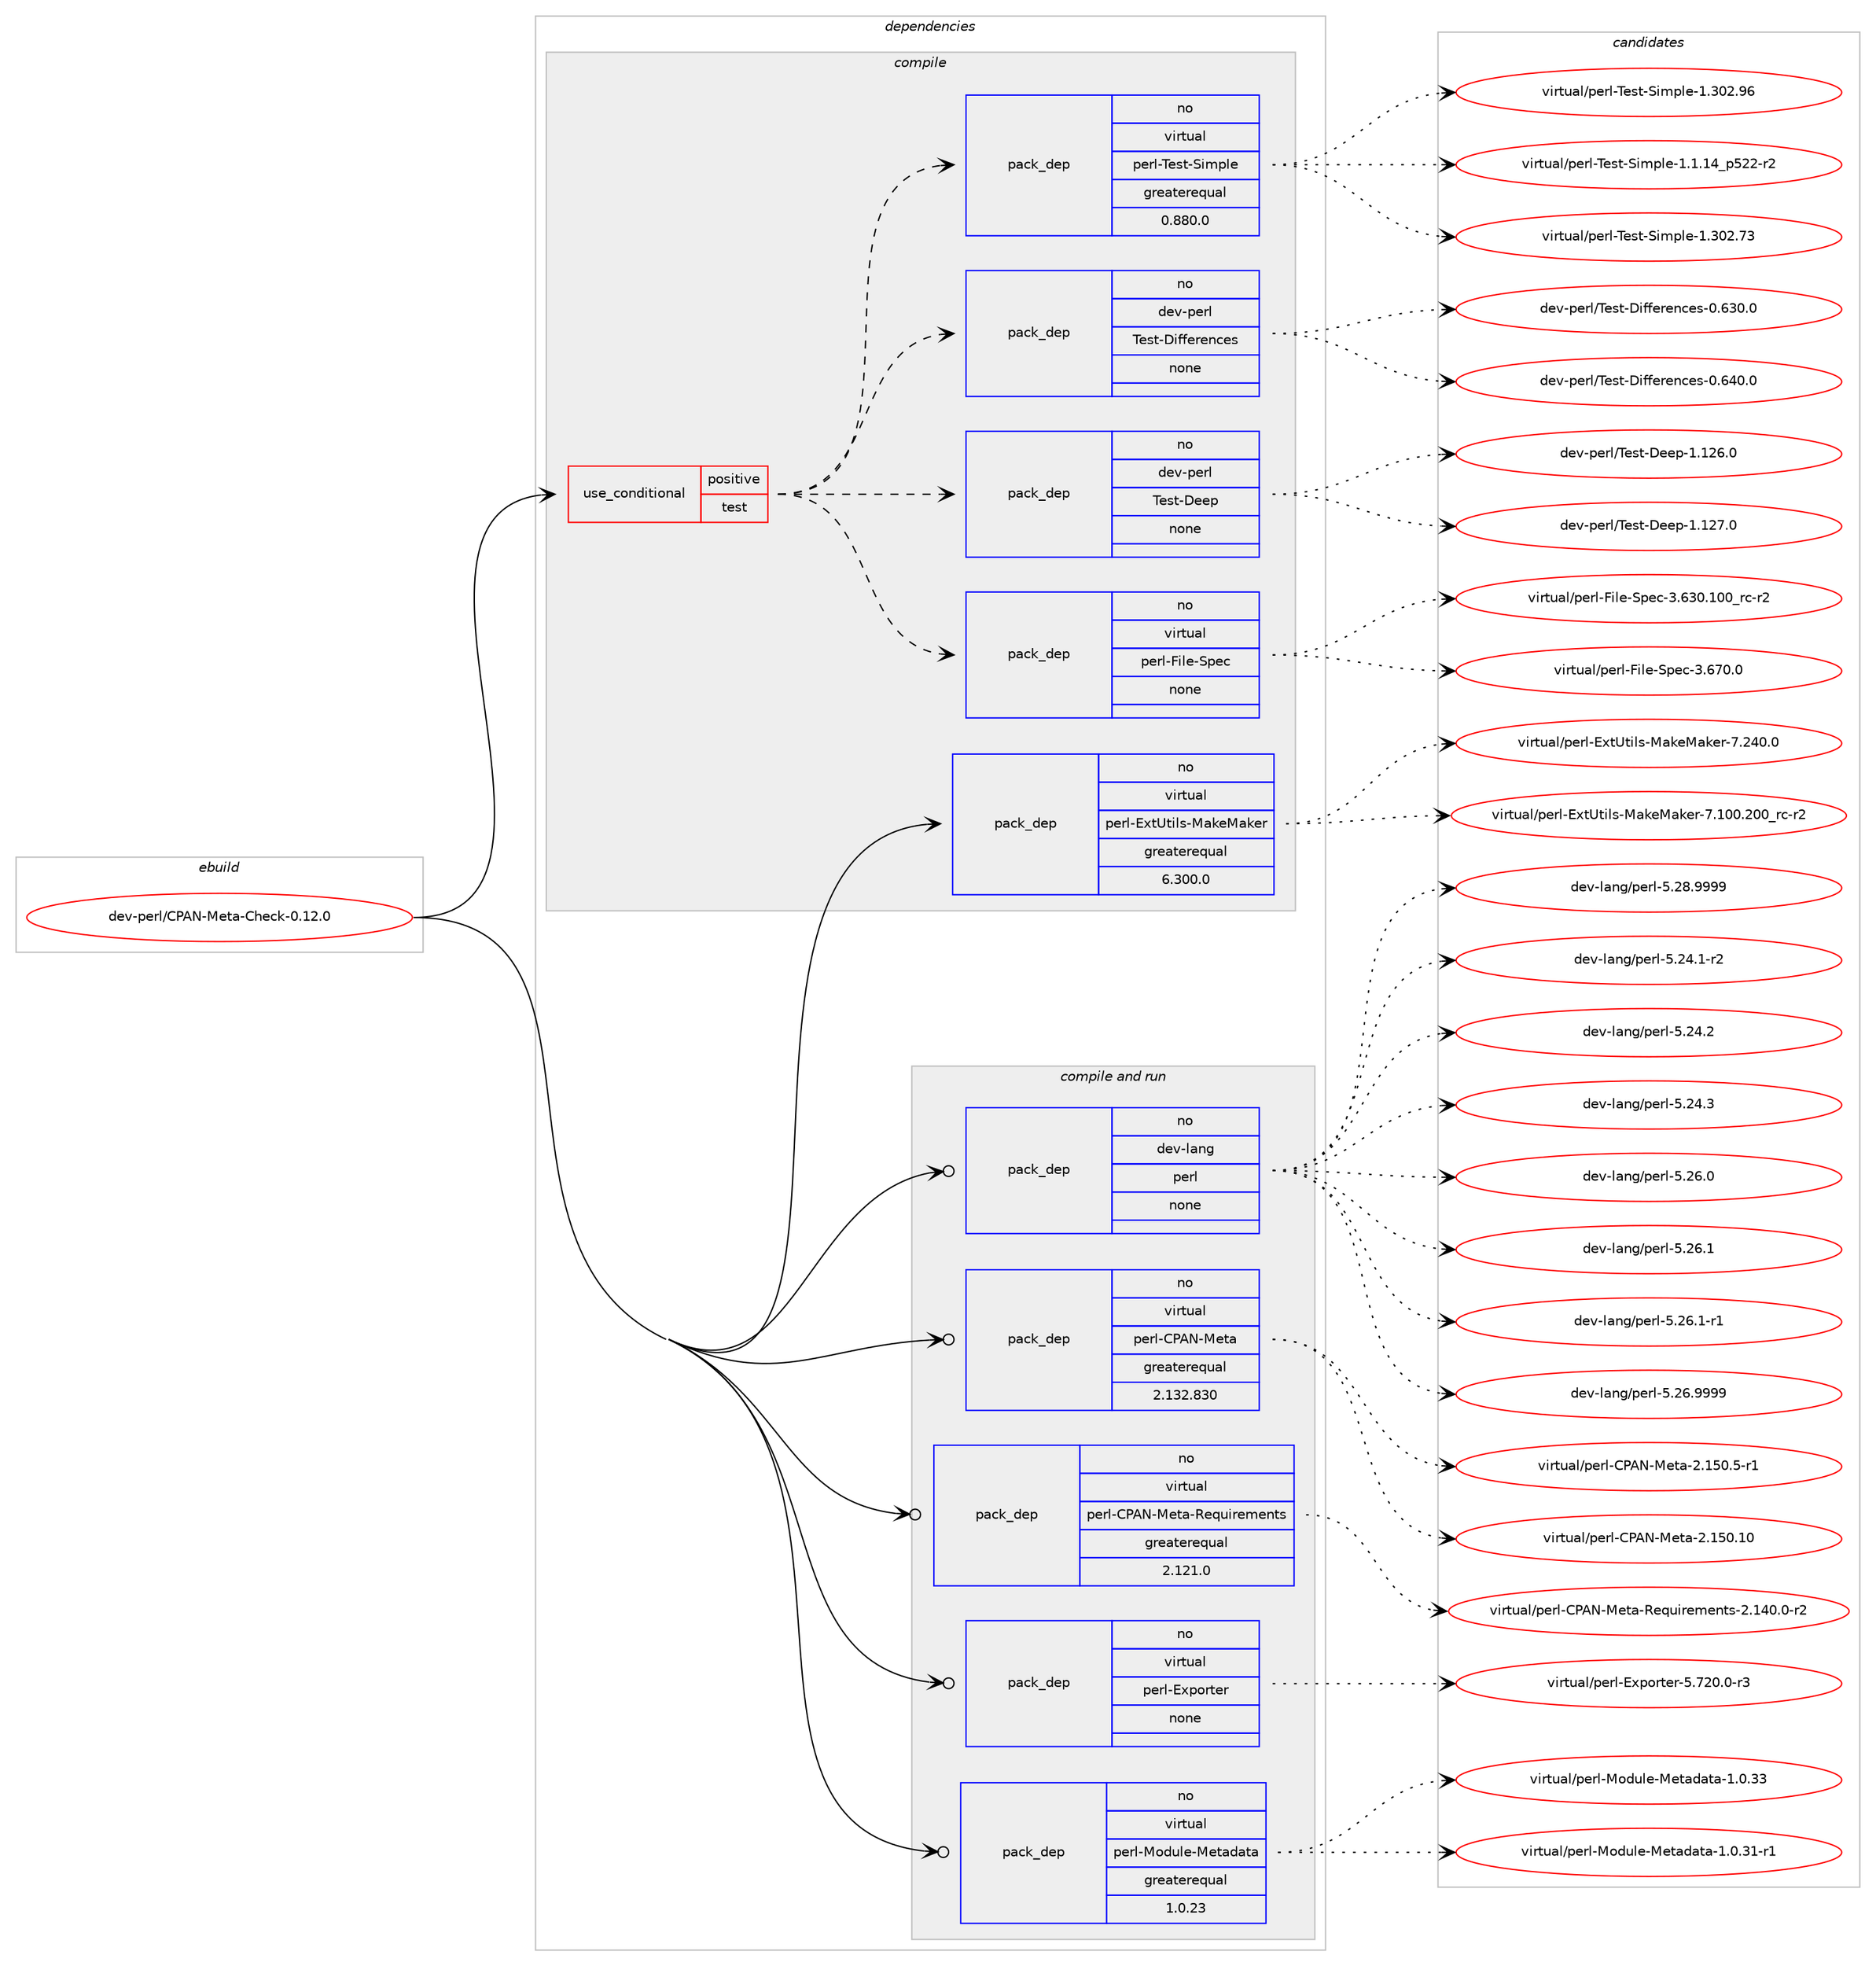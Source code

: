 digraph prolog {

# *************
# Graph options
# *************

newrank=true;
concentrate=true;
compound=true;
graph [rankdir=LR,fontname=Helvetica,fontsize=10,ranksep=1.5];#, ranksep=2.5, nodesep=0.2];
edge  [arrowhead=vee];
node  [fontname=Helvetica,fontsize=10];

# **********
# The ebuild
# **********

subgraph cluster_leftcol {
color=gray;
rank=same;
label=<<i>ebuild</i>>;
id [label="dev-perl/CPAN-Meta-Check-0.12.0", color=red, width=4, href="../dev-perl/CPAN-Meta-Check-0.12.0.svg"];
}

# ****************
# The dependencies
# ****************

subgraph cluster_midcol {
color=gray;
label=<<i>dependencies</i>>;
subgraph cluster_compile {
fillcolor="#eeeeee";
style=filled;
label=<<i>compile</i>>;
subgraph cond26737 {
dependency125623 [label=<<TABLE BORDER="0" CELLBORDER="1" CELLSPACING="0" CELLPADDING="4"><TR><TD ROWSPAN="3" CELLPADDING="10">use_conditional</TD></TR><TR><TD>positive</TD></TR><TR><TD>test</TD></TR></TABLE>>, shape=none, color=red];
subgraph pack95225 {
dependency125624 [label=<<TABLE BORDER="0" CELLBORDER="1" CELLSPACING="0" CELLPADDING="4" WIDTH="220"><TR><TD ROWSPAN="6" CELLPADDING="30">pack_dep</TD></TR><TR><TD WIDTH="110">no</TD></TR><TR><TD>virtual</TD></TR><TR><TD>perl-File-Spec</TD></TR><TR><TD>none</TD></TR><TR><TD></TD></TR></TABLE>>, shape=none, color=blue];
}
dependency125623:e -> dependency125624:w [weight=20,style="dashed",arrowhead="vee"];
subgraph pack95226 {
dependency125625 [label=<<TABLE BORDER="0" CELLBORDER="1" CELLSPACING="0" CELLPADDING="4" WIDTH="220"><TR><TD ROWSPAN="6" CELLPADDING="30">pack_dep</TD></TR><TR><TD WIDTH="110">no</TD></TR><TR><TD>dev-perl</TD></TR><TR><TD>Test-Deep</TD></TR><TR><TD>none</TD></TR><TR><TD></TD></TR></TABLE>>, shape=none, color=blue];
}
dependency125623:e -> dependency125625:w [weight=20,style="dashed",arrowhead="vee"];
subgraph pack95227 {
dependency125626 [label=<<TABLE BORDER="0" CELLBORDER="1" CELLSPACING="0" CELLPADDING="4" WIDTH="220"><TR><TD ROWSPAN="6" CELLPADDING="30">pack_dep</TD></TR><TR><TD WIDTH="110">no</TD></TR><TR><TD>dev-perl</TD></TR><TR><TD>Test-Differences</TD></TR><TR><TD>none</TD></TR><TR><TD></TD></TR></TABLE>>, shape=none, color=blue];
}
dependency125623:e -> dependency125626:w [weight=20,style="dashed",arrowhead="vee"];
subgraph pack95228 {
dependency125627 [label=<<TABLE BORDER="0" CELLBORDER="1" CELLSPACING="0" CELLPADDING="4" WIDTH="220"><TR><TD ROWSPAN="6" CELLPADDING="30">pack_dep</TD></TR><TR><TD WIDTH="110">no</TD></TR><TR><TD>virtual</TD></TR><TR><TD>perl-Test-Simple</TD></TR><TR><TD>greaterequal</TD></TR><TR><TD>0.880.0</TD></TR></TABLE>>, shape=none, color=blue];
}
dependency125623:e -> dependency125627:w [weight=20,style="dashed",arrowhead="vee"];
}
id:e -> dependency125623:w [weight=20,style="solid",arrowhead="vee"];
subgraph pack95229 {
dependency125628 [label=<<TABLE BORDER="0" CELLBORDER="1" CELLSPACING="0" CELLPADDING="4" WIDTH="220"><TR><TD ROWSPAN="6" CELLPADDING="30">pack_dep</TD></TR><TR><TD WIDTH="110">no</TD></TR><TR><TD>virtual</TD></TR><TR><TD>perl-ExtUtils-MakeMaker</TD></TR><TR><TD>greaterequal</TD></TR><TR><TD>6.300.0</TD></TR></TABLE>>, shape=none, color=blue];
}
id:e -> dependency125628:w [weight=20,style="solid",arrowhead="vee"];
}
subgraph cluster_compileandrun {
fillcolor="#eeeeee";
style=filled;
label=<<i>compile and run</i>>;
subgraph pack95230 {
dependency125629 [label=<<TABLE BORDER="0" CELLBORDER="1" CELLSPACING="0" CELLPADDING="4" WIDTH="220"><TR><TD ROWSPAN="6" CELLPADDING="30">pack_dep</TD></TR><TR><TD WIDTH="110">no</TD></TR><TR><TD>dev-lang</TD></TR><TR><TD>perl</TD></TR><TR><TD>none</TD></TR><TR><TD></TD></TR></TABLE>>, shape=none, color=blue];
}
id:e -> dependency125629:w [weight=20,style="solid",arrowhead="odotvee"];
subgraph pack95231 {
dependency125630 [label=<<TABLE BORDER="0" CELLBORDER="1" CELLSPACING="0" CELLPADDING="4" WIDTH="220"><TR><TD ROWSPAN="6" CELLPADDING="30">pack_dep</TD></TR><TR><TD WIDTH="110">no</TD></TR><TR><TD>virtual</TD></TR><TR><TD>perl-CPAN-Meta</TD></TR><TR><TD>greaterequal</TD></TR><TR><TD>2.132.830</TD></TR></TABLE>>, shape=none, color=blue];
}
id:e -> dependency125630:w [weight=20,style="solid",arrowhead="odotvee"];
subgraph pack95232 {
dependency125631 [label=<<TABLE BORDER="0" CELLBORDER="1" CELLSPACING="0" CELLPADDING="4" WIDTH="220"><TR><TD ROWSPAN="6" CELLPADDING="30">pack_dep</TD></TR><TR><TD WIDTH="110">no</TD></TR><TR><TD>virtual</TD></TR><TR><TD>perl-CPAN-Meta-Requirements</TD></TR><TR><TD>greaterequal</TD></TR><TR><TD>2.121.0</TD></TR></TABLE>>, shape=none, color=blue];
}
id:e -> dependency125631:w [weight=20,style="solid",arrowhead="odotvee"];
subgraph pack95233 {
dependency125632 [label=<<TABLE BORDER="0" CELLBORDER="1" CELLSPACING="0" CELLPADDING="4" WIDTH="220"><TR><TD ROWSPAN="6" CELLPADDING="30">pack_dep</TD></TR><TR><TD WIDTH="110">no</TD></TR><TR><TD>virtual</TD></TR><TR><TD>perl-Exporter</TD></TR><TR><TD>none</TD></TR><TR><TD></TD></TR></TABLE>>, shape=none, color=blue];
}
id:e -> dependency125632:w [weight=20,style="solid",arrowhead="odotvee"];
subgraph pack95234 {
dependency125633 [label=<<TABLE BORDER="0" CELLBORDER="1" CELLSPACING="0" CELLPADDING="4" WIDTH="220"><TR><TD ROWSPAN="6" CELLPADDING="30">pack_dep</TD></TR><TR><TD WIDTH="110">no</TD></TR><TR><TD>virtual</TD></TR><TR><TD>perl-Module-Metadata</TD></TR><TR><TD>greaterequal</TD></TR><TR><TD>1.0.23</TD></TR></TABLE>>, shape=none, color=blue];
}
id:e -> dependency125633:w [weight=20,style="solid",arrowhead="odotvee"];
}
subgraph cluster_run {
fillcolor="#eeeeee";
style=filled;
label=<<i>run</i>>;
}
}

# **************
# The candidates
# **************

subgraph cluster_choices {
rank=same;
color=gray;
label=<<i>candidates</i>>;

subgraph choice95225 {
color=black;
nodesep=1;
choice118105114116117971084711210111410845701051081014583112101994551465451484649484895114994511450 [label="virtual/perl-File-Spec-3.630.100_rc-r2", color=red, width=4,href="../virtual/perl-File-Spec-3.630.100_rc-r2.svg"];
choice118105114116117971084711210111410845701051081014583112101994551465455484648 [label="virtual/perl-File-Spec-3.670.0", color=red, width=4,href="../virtual/perl-File-Spec-3.670.0.svg"];
dependency125624:e -> choice118105114116117971084711210111410845701051081014583112101994551465451484649484895114994511450:w [style=dotted,weight="100"];
dependency125624:e -> choice118105114116117971084711210111410845701051081014583112101994551465455484648:w [style=dotted,weight="100"];
}
subgraph choice95226 {
color=black;
nodesep=1;
choice10010111845112101114108478410111511645681011011124549464950544648 [label="dev-perl/Test-Deep-1.126.0", color=red, width=4,href="../dev-perl/Test-Deep-1.126.0.svg"];
choice10010111845112101114108478410111511645681011011124549464950554648 [label="dev-perl/Test-Deep-1.127.0", color=red, width=4,href="../dev-perl/Test-Deep-1.127.0.svg"];
dependency125625:e -> choice10010111845112101114108478410111511645681011011124549464950544648:w [style=dotted,weight="100"];
dependency125625:e -> choice10010111845112101114108478410111511645681011011124549464950554648:w [style=dotted,weight="100"];
}
subgraph choice95227 {
color=black;
nodesep=1;
choice1001011184511210111410847841011151164568105102102101114101110991011154548465451484648 [label="dev-perl/Test-Differences-0.630.0", color=red, width=4,href="../dev-perl/Test-Differences-0.630.0.svg"];
choice1001011184511210111410847841011151164568105102102101114101110991011154548465452484648 [label="dev-perl/Test-Differences-0.640.0", color=red, width=4,href="../dev-perl/Test-Differences-0.640.0.svg"];
dependency125626:e -> choice1001011184511210111410847841011151164568105102102101114101110991011154548465451484648:w [style=dotted,weight="100"];
dependency125626:e -> choice1001011184511210111410847841011151164568105102102101114101110991011154548465452484648:w [style=dotted,weight="100"];
}
subgraph choice95228 {
color=black;
nodesep=1;
choice11810511411611797108471121011141084584101115116458310510911210810145494649464952951125350504511450 [label="virtual/perl-Test-Simple-1.1.14_p522-r2", color=red, width=4,href="../virtual/perl-Test-Simple-1.1.14_p522-r2.svg"];
choice118105114116117971084711210111410845841011151164583105109112108101454946514850465551 [label="virtual/perl-Test-Simple-1.302.73", color=red, width=4,href="../virtual/perl-Test-Simple-1.302.73.svg"];
choice118105114116117971084711210111410845841011151164583105109112108101454946514850465754 [label="virtual/perl-Test-Simple-1.302.96", color=red, width=4,href="../virtual/perl-Test-Simple-1.302.96.svg"];
dependency125627:e -> choice11810511411611797108471121011141084584101115116458310510911210810145494649464952951125350504511450:w [style=dotted,weight="100"];
dependency125627:e -> choice118105114116117971084711210111410845841011151164583105109112108101454946514850465551:w [style=dotted,weight="100"];
dependency125627:e -> choice118105114116117971084711210111410845841011151164583105109112108101454946514850465754:w [style=dotted,weight="100"];
}
subgraph choice95229 {
color=black;
nodesep=1;
choice118105114116117971084711210111410845691201168511610510811545779710710177971071011144555464948484650484895114994511450 [label="virtual/perl-ExtUtils-MakeMaker-7.100.200_rc-r2", color=red, width=4,href="../virtual/perl-ExtUtils-MakeMaker-7.100.200_rc-r2.svg"];
choice118105114116117971084711210111410845691201168511610510811545779710710177971071011144555465052484648 [label="virtual/perl-ExtUtils-MakeMaker-7.240.0", color=red, width=4,href="../virtual/perl-ExtUtils-MakeMaker-7.240.0.svg"];
dependency125628:e -> choice118105114116117971084711210111410845691201168511610510811545779710710177971071011144555464948484650484895114994511450:w [style=dotted,weight="100"];
dependency125628:e -> choice118105114116117971084711210111410845691201168511610510811545779710710177971071011144555465052484648:w [style=dotted,weight="100"];
}
subgraph choice95230 {
color=black;
nodesep=1;
choice100101118451089711010347112101114108455346505246494511450 [label="dev-lang/perl-5.24.1-r2", color=red, width=4,href="../dev-lang/perl-5.24.1-r2.svg"];
choice10010111845108971101034711210111410845534650524650 [label="dev-lang/perl-5.24.2", color=red, width=4,href="../dev-lang/perl-5.24.2.svg"];
choice10010111845108971101034711210111410845534650524651 [label="dev-lang/perl-5.24.3", color=red, width=4,href="../dev-lang/perl-5.24.3.svg"];
choice10010111845108971101034711210111410845534650544648 [label="dev-lang/perl-5.26.0", color=red, width=4,href="../dev-lang/perl-5.26.0.svg"];
choice10010111845108971101034711210111410845534650544649 [label="dev-lang/perl-5.26.1", color=red, width=4,href="../dev-lang/perl-5.26.1.svg"];
choice100101118451089711010347112101114108455346505446494511449 [label="dev-lang/perl-5.26.1-r1", color=red, width=4,href="../dev-lang/perl-5.26.1-r1.svg"];
choice10010111845108971101034711210111410845534650544657575757 [label="dev-lang/perl-5.26.9999", color=red, width=4,href="../dev-lang/perl-5.26.9999.svg"];
choice10010111845108971101034711210111410845534650564657575757 [label="dev-lang/perl-5.28.9999", color=red, width=4,href="../dev-lang/perl-5.28.9999.svg"];
dependency125629:e -> choice100101118451089711010347112101114108455346505246494511450:w [style=dotted,weight="100"];
dependency125629:e -> choice10010111845108971101034711210111410845534650524650:w [style=dotted,weight="100"];
dependency125629:e -> choice10010111845108971101034711210111410845534650524651:w [style=dotted,weight="100"];
dependency125629:e -> choice10010111845108971101034711210111410845534650544648:w [style=dotted,weight="100"];
dependency125629:e -> choice10010111845108971101034711210111410845534650544649:w [style=dotted,weight="100"];
dependency125629:e -> choice100101118451089711010347112101114108455346505446494511449:w [style=dotted,weight="100"];
dependency125629:e -> choice10010111845108971101034711210111410845534650544657575757:w [style=dotted,weight="100"];
dependency125629:e -> choice10010111845108971101034711210111410845534650564657575757:w [style=dotted,weight="100"];
}
subgraph choice95231 {
color=black;
nodesep=1;
choice11810511411611797108471121011141084567806578457710111697455046495348464948 [label="virtual/perl-CPAN-Meta-2.150.10", color=red, width=4,href="../virtual/perl-CPAN-Meta-2.150.10.svg"];
choice1181051141161179710847112101114108456780657845771011169745504649534846534511449 [label="virtual/perl-CPAN-Meta-2.150.5-r1", color=red, width=4,href="../virtual/perl-CPAN-Meta-2.150.5-r1.svg"];
dependency125630:e -> choice11810511411611797108471121011141084567806578457710111697455046495348464948:w [style=dotted,weight="100"];
dependency125630:e -> choice1181051141161179710847112101114108456780657845771011169745504649534846534511449:w [style=dotted,weight="100"];
}
subgraph choice95232 {
color=black;
nodesep=1;
choice11810511411611797108471121011141084567806578457710111697458210111311710511410110910111011611545504649524846484511450 [label="virtual/perl-CPAN-Meta-Requirements-2.140.0-r2", color=red, width=4,href="../virtual/perl-CPAN-Meta-Requirements-2.140.0-r2.svg"];
dependency125631:e -> choice11810511411611797108471121011141084567806578457710111697458210111311710511410110910111011611545504649524846484511450:w [style=dotted,weight="100"];
}
subgraph choice95233 {
color=black;
nodesep=1;
choice1181051141161179710847112101114108456912011211111411610111445534655504846484511451 [label="virtual/perl-Exporter-5.720.0-r3", color=red, width=4,href="../virtual/perl-Exporter-5.720.0-r3.svg"];
dependency125632:e -> choice1181051141161179710847112101114108456912011211111411610111445534655504846484511451:w [style=dotted,weight="100"];
}
subgraph choice95234 {
color=black;
nodesep=1;
choice118105114116117971084711210111410845771111001171081014577101116971009711697454946484651494511449 [label="virtual/perl-Module-Metadata-1.0.31-r1", color=red, width=4,href="../virtual/perl-Module-Metadata-1.0.31-r1.svg"];
choice11810511411611797108471121011141084577111100117108101457710111697100971169745494648465151 [label="virtual/perl-Module-Metadata-1.0.33", color=red, width=4,href="../virtual/perl-Module-Metadata-1.0.33.svg"];
dependency125633:e -> choice118105114116117971084711210111410845771111001171081014577101116971009711697454946484651494511449:w [style=dotted,weight="100"];
dependency125633:e -> choice11810511411611797108471121011141084577111100117108101457710111697100971169745494648465151:w [style=dotted,weight="100"];
}
}

}
